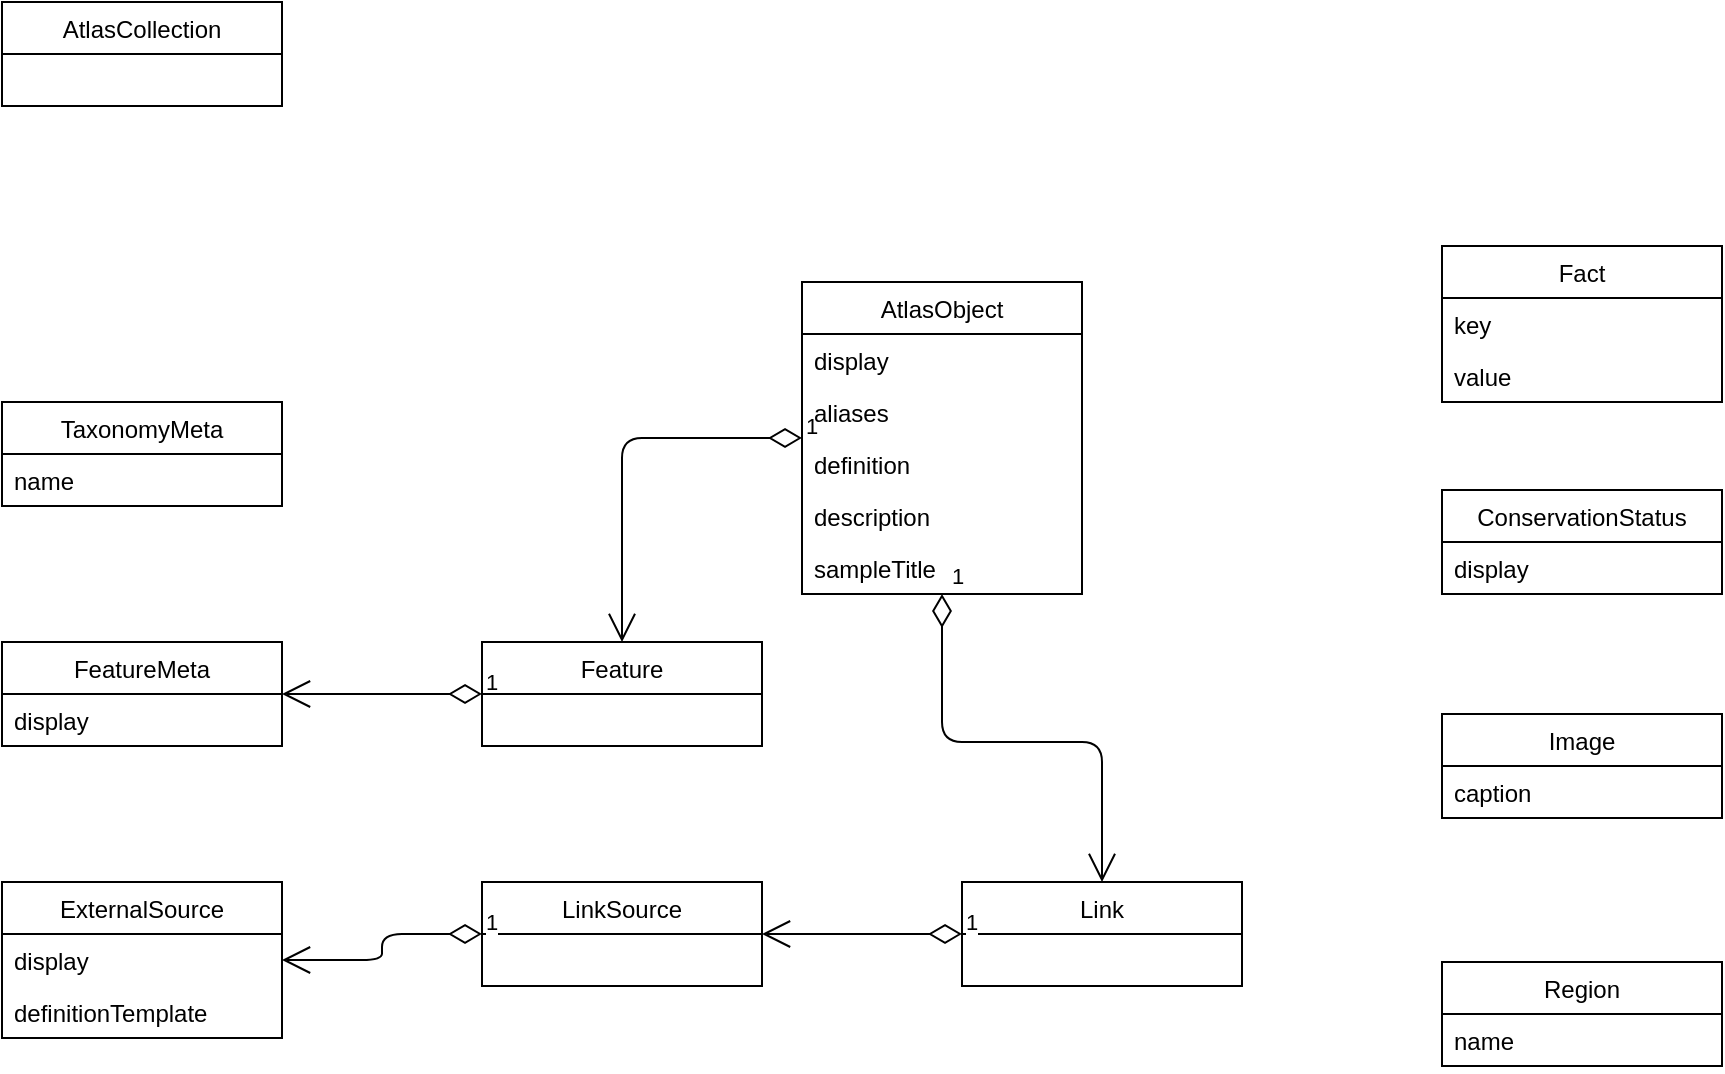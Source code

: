 <mxfile version="13.4.5" type="device"><diagram id="V89gqnLoEDmsIVW0zIeH" name="Page-1"><mxGraphModel dx="1876" dy="822" grid="1" gridSize="10" guides="1" tooltips="1" connect="1" arrows="1" fold="1" page="1" pageScale="1" pageWidth="1169" pageHeight="827" math="0" shadow="0"><root><mxCell id="0"/><mxCell id="1" parent="0"/><mxCell id="NnTnkXMxnVsXzIMi8g-G-1" value="AtlasCollection" style="swimlane;fontStyle=0;childLayout=stackLayout;horizontal=1;startSize=26;fillColor=none;horizontalStack=0;resizeParent=1;resizeParentMax=0;resizeLast=0;collapsible=1;marginBottom=0;" vertex="1" parent="1"><mxGeometry x="120" y="80" width="140" height="52" as="geometry"/></mxCell><mxCell id="NnTnkXMxnVsXzIMi8g-G-5" value="TaxonomyMeta" style="swimlane;fontStyle=0;childLayout=stackLayout;horizontal=1;startSize=26;fillColor=none;horizontalStack=0;resizeParent=1;resizeParentMax=0;resizeLast=0;collapsible=1;marginBottom=0;" vertex="1" parent="1"><mxGeometry x="120" y="280" width="140" height="52" as="geometry"/></mxCell><mxCell id="NnTnkXMxnVsXzIMi8g-G-6" value="name" style="text;strokeColor=none;fillColor=none;align=left;verticalAlign=top;spacingLeft=4;spacingRight=4;overflow=hidden;rotatable=0;points=[[0,0.5],[1,0.5]];portConstraint=eastwest;" vertex="1" parent="NnTnkXMxnVsXzIMi8g-G-5"><mxGeometry y="26" width="140" height="26" as="geometry"/></mxCell><mxCell id="NnTnkXMxnVsXzIMi8g-G-9" value="FeatureMeta" style="swimlane;fontStyle=0;childLayout=stackLayout;horizontal=1;startSize=26;fillColor=none;horizontalStack=0;resizeParent=1;resizeParentMax=0;resizeLast=0;collapsible=1;marginBottom=0;" vertex="1" parent="1"><mxGeometry x="120" y="400" width="140" height="52" as="geometry"/></mxCell><mxCell id="NnTnkXMxnVsXzIMi8g-G-11" value="display" style="text;strokeColor=none;fillColor=none;align=left;verticalAlign=top;spacingLeft=4;spacingRight=4;overflow=hidden;rotatable=0;points=[[0,0.5],[1,0.5]];portConstraint=eastwest;" vertex="1" parent="NnTnkXMxnVsXzIMi8g-G-9"><mxGeometry y="26" width="140" height="26" as="geometry"/></mxCell><mxCell id="NnTnkXMxnVsXzIMi8g-G-13" value="ExternalSource" style="swimlane;fontStyle=0;childLayout=stackLayout;horizontal=1;startSize=26;fillColor=none;horizontalStack=0;resizeParent=1;resizeParentMax=0;resizeLast=0;collapsible=1;marginBottom=0;" vertex="1" parent="1"><mxGeometry x="120" y="520" width="140" height="78" as="geometry"/></mxCell><mxCell id="NnTnkXMxnVsXzIMi8g-G-14" value="display" style="text;strokeColor=none;fillColor=none;align=left;verticalAlign=top;spacingLeft=4;spacingRight=4;overflow=hidden;rotatable=0;points=[[0,0.5],[1,0.5]];portConstraint=eastwest;" vertex="1" parent="NnTnkXMxnVsXzIMi8g-G-13"><mxGeometry y="26" width="140" height="26" as="geometry"/></mxCell><mxCell id="NnTnkXMxnVsXzIMi8g-G-15" value="definitionTemplate" style="text;strokeColor=none;fillColor=none;align=left;verticalAlign=top;spacingLeft=4;spacingRight=4;overflow=hidden;rotatable=0;points=[[0,0.5],[1,0.5]];portConstraint=eastwest;" vertex="1" parent="NnTnkXMxnVsXzIMi8g-G-13"><mxGeometry y="52" width="140" height="26" as="geometry"/></mxCell><mxCell id="NnTnkXMxnVsXzIMi8g-G-30" value="1" style="endArrow=open;html=1;endSize=12;startArrow=diamondThin;startSize=14;startFill=0;edgeStyle=orthogonalEdgeStyle;align=left;verticalAlign=bottom;exitX=0;exitY=0.5;exitDx=0;exitDy=0;" edge="1" parent="1" source="NnTnkXMxnVsXzIMi8g-G-26" target="NnTnkXMxnVsXzIMi8g-G-9"><mxGeometry x="-1" y="3" relative="1" as="geometry"><mxPoint x="440" y="490" as="sourcePoint"/><mxPoint x="600" y="490" as="targetPoint"/></mxGeometry></mxCell><mxCell id="NnTnkXMxnVsXzIMi8g-G-31" value="1" style="endArrow=open;html=1;endSize=12;startArrow=diamondThin;startSize=14;startFill=0;edgeStyle=orthogonalEdgeStyle;align=left;verticalAlign=bottom;entryX=0.5;entryY=0;entryDx=0;entryDy=0;" edge="1" parent="1" source="NnTnkXMxnVsXzIMi8g-G-17" target="NnTnkXMxnVsXzIMi8g-G-26"><mxGeometry x="-1" y="3" relative="1" as="geometry"><mxPoint x="580" y="220" as="sourcePoint"/><mxPoint x="750" y="280" as="targetPoint"/></mxGeometry></mxCell><mxCell id="NnTnkXMxnVsXzIMi8g-G-36" value="LinkSource" style="swimlane;fontStyle=0;childLayout=stackLayout;horizontal=1;startSize=26;fillColor=none;horizontalStack=0;resizeParent=1;resizeParentMax=0;resizeLast=0;collapsible=1;marginBottom=0;" vertex="1" parent="1"><mxGeometry x="360" y="520" width="140" height="52" as="geometry"/></mxCell><mxCell id="NnTnkXMxnVsXzIMi8g-G-32" value="Link" style="swimlane;fontStyle=0;childLayout=stackLayout;horizontal=1;startSize=26;fillColor=none;horizontalStack=0;resizeParent=1;resizeParentMax=0;resizeLast=0;collapsible=1;marginBottom=0;" vertex="1" parent="1"><mxGeometry x="600" y="520" width="140" height="52" as="geometry"/></mxCell><mxCell id="NnTnkXMxnVsXzIMi8g-G-40" value="1" style="endArrow=open;html=1;endSize=12;startArrow=diamondThin;startSize=14;startFill=0;edgeStyle=orthogonalEdgeStyle;align=left;verticalAlign=bottom;" edge="1" parent="1" source="NnTnkXMxnVsXzIMi8g-G-36" target="NnTnkXMxnVsXzIMi8g-G-13"><mxGeometry x="-1" y="3" relative="1" as="geometry"><mxPoint x="370" y="660" as="sourcePoint"/><mxPoint x="530" y="660" as="targetPoint"/></mxGeometry></mxCell><mxCell id="NnTnkXMxnVsXzIMi8g-G-41" value="1" style="endArrow=open;html=1;endSize=12;startArrow=diamondThin;startSize=14;startFill=0;edgeStyle=orthogonalEdgeStyle;align=left;verticalAlign=bottom;" edge="1" parent="1" source="NnTnkXMxnVsXzIMi8g-G-32" target="NnTnkXMxnVsXzIMi8g-G-36"><mxGeometry x="-1" y="3" relative="1" as="geometry"><mxPoint x="670" y="360" as="sourcePoint"/><mxPoint x="670" y="360" as="targetPoint"/></mxGeometry></mxCell><mxCell id="NnTnkXMxnVsXzIMi8g-G-42" value="1" style="endArrow=open;html=1;endSize=12;startArrow=diamondThin;startSize=14;startFill=0;edgeStyle=orthogonalEdgeStyle;align=left;verticalAlign=bottom;" edge="1" parent="1" source="NnTnkXMxnVsXzIMi8g-G-17" target="NnTnkXMxnVsXzIMi8g-G-32"><mxGeometry x="-1" y="3" relative="1" as="geometry"><mxPoint x="660" y="145" as="sourcePoint"/><mxPoint x="820" y="145" as="targetPoint"/><Array as="points"><mxPoint x="590" y="450"/><mxPoint x="670" y="450"/></Array></mxGeometry></mxCell><mxCell id="NnTnkXMxnVsXzIMi8g-G-26" value="Feature" style="swimlane;fontStyle=0;childLayout=stackLayout;horizontal=1;startSize=26;fillColor=none;horizontalStack=0;resizeParent=1;resizeParentMax=0;resizeLast=0;collapsible=1;marginBottom=0;" vertex="1" parent="1"><mxGeometry x="360" y="400" width="140" height="52" as="geometry"/></mxCell><mxCell id="NnTnkXMxnVsXzIMi8g-G-17" value="AtlasObject" style="swimlane;fontStyle=0;childLayout=stackLayout;horizontal=1;startSize=26;fillColor=none;horizontalStack=0;resizeParent=1;resizeParentMax=0;resizeLast=0;collapsible=1;marginBottom=0;" vertex="1" parent="1"><mxGeometry x="520" y="220" width="140" height="156" as="geometry"/></mxCell><mxCell id="NnTnkXMxnVsXzIMi8g-G-18" value="display" style="text;strokeColor=none;fillColor=none;align=left;verticalAlign=top;spacingLeft=4;spacingRight=4;overflow=hidden;rotatable=0;points=[[0,0.5],[1,0.5]];portConstraint=eastwest;" vertex="1" parent="NnTnkXMxnVsXzIMi8g-G-17"><mxGeometry y="26" width="140" height="26" as="geometry"/></mxCell><mxCell id="NnTnkXMxnVsXzIMi8g-G-19" value="aliases" style="text;strokeColor=none;fillColor=none;align=left;verticalAlign=top;spacingLeft=4;spacingRight=4;overflow=hidden;rotatable=0;points=[[0,0.5],[1,0.5]];portConstraint=eastwest;" vertex="1" parent="NnTnkXMxnVsXzIMi8g-G-17"><mxGeometry y="52" width="140" height="26" as="geometry"/></mxCell><mxCell id="NnTnkXMxnVsXzIMi8g-G-20" value="definition" style="text;strokeColor=none;fillColor=none;align=left;verticalAlign=top;spacingLeft=4;spacingRight=4;overflow=hidden;rotatable=0;points=[[0,0.5],[1,0.5]];portConstraint=eastwest;" vertex="1" parent="NnTnkXMxnVsXzIMi8g-G-17"><mxGeometry y="78" width="140" height="26" as="geometry"/></mxCell><mxCell id="NnTnkXMxnVsXzIMi8g-G-21" value="description" style="text;strokeColor=none;fillColor=none;align=left;verticalAlign=top;spacingLeft=4;spacingRight=4;overflow=hidden;rotatable=0;points=[[0,0.5],[1,0.5]];portConstraint=eastwest;" vertex="1" parent="NnTnkXMxnVsXzIMi8g-G-17"><mxGeometry y="104" width="140" height="26" as="geometry"/></mxCell><mxCell id="NnTnkXMxnVsXzIMi8g-G-43" value="sampleTitle" style="text;strokeColor=none;fillColor=none;align=left;verticalAlign=top;spacingLeft=4;spacingRight=4;overflow=hidden;rotatable=0;points=[[0,0.5],[1,0.5]];portConstraint=eastwest;" vertex="1" parent="NnTnkXMxnVsXzIMi8g-G-17"><mxGeometry y="130" width="140" height="26" as="geometry"/></mxCell><mxCell id="NnTnkXMxnVsXzIMi8g-G-44" value="ConservationStatus" style="swimlane;fontStyle=0;childLayout=stackLayout;horizontal=1;startSize=26;fillColor=none;horizontalStack=0;resizeParent=1;resizeParentMax=0;resizeLast=0;collapsible=1;marginBottom=0;" vertex="1" parent="1"><mxGeometry x="840" y="324" width="140" height="52" as="geometry"/></mxCell><mxCell id="NnTnkXMxnVsXzIMi8g-G-45" value="display" style="text;strokeColor=none;fillColor=none;align=left;verticalAlign=top;spacingLeft=4;spacingRight=4;overflow=hidden;rotatable=0;points=[[0,0.5],[1,0.5]];portConstraint=eastwest;" vertex="1" parent="NnTnkXMxnVsXzIMi8g-G-44"><mxGeometry y="26" width="140" height="26" as="geometry"/></mxCell><mxCell id="NnTnkXMxnVsXzIMi8g-G-48" value="Image" style="swimlane;fontStyle=0;childLayout=stackLayout;horizontal=1;startSize=26;fillColor=none;horizontalStack=0;resizeParent=1;resizeParentMax=0;resizeLast=0;collapsible=1;marginBottom=0;" vertex="1" parent="1"><mxGeometry x="840" y="436" width="140" height="52" as="geometry"/></mxCell><mxCell id="NnTnkXMxnVsXzIMi8g-G-49" value="caption" style="text;strokeColor=none;fillColor=none;align=left;verticalAlign=top;spacingLeft=4;spacingRight=4;overflow=hidden;rotatable=0;points=[[0,0.5],[1,0.5]];portConstraint=eastwest;" vertex="1" parent="NnTnkXMxnVsXzIMi8g-G-48"><mxGeometry y="26" width="140" height="26" as="geometry"/></mxCell><mxCell id="NnTnkXMxnVsXzIMi8g-G-52" value="Region" style="swimlane;fontStyle=0;childLayout=stackLayout;horizontal=1;startSize=26;fillColor=none;horizontalStack=0;resizeParent=1;resizeParentMax=0;resizeLast=0;collapsible=1;marginBottom=0;" vertex="1" parent="1"><mxGeometry x="840" y="560" width="140" height="52" as="geometry"/></mxCell><mxCell id="NnTnkXMxnVsXzIMi8g-G-53" value="name" style="text;strokeColor=none;fillColor=none;align=left;verticalAlign=top;spacingLeft=4;spacingRight=4;overflow=hidden;rotatable=0;points=[[0,0.5],[1,0.5]];portConstraint=eastwest;" vertex="1" parent="NnTnkXMxnVsXzIMi8g-G-52"><mxGeometry y="26" width="140" height="26" as="geometry"/></mxCell><mxCell id="NnTnkXMxnVsXzIMi8g-G-22" value="Fact" style="swimlane;fontStyle=0;childLayout=stackLayout;horizontal=1;startSize=26;fillColor=none;horizontalStack=0;resizeParent=1;resizeParentMax=0;resizeLast=0;collapsible=1;marginBottom=0;" vertex="1" parent="1"><mxGeometry x="840" y="202" width="140" height="78" as="geometry"/></mxCell><mxCell id="NnTnkXMxnVsXzIMi8g-G-23" value="key" style="text;strokeColor=none;fillColor=none;align=left;verticalAlign=top;spacingLeft=4;spacingRight=4;overflow=hidden;rotatable=0;points=[[0,0.5],[1,0.5]];portConstraint=eastwest;" vertex="1" parent="NnTnkXMxnVsXzIMi8g-G-22"><mxGeometry y="26" width="140" height="26" as="geometry"/></mxCell><mxCell id="NnTnkXMxnVsXzIMi8g-G-25" value="value" style="text;strokeColor=none;fillColor=none;align=left;verticalAlign=top;spacingLeft=4;spacingRight=4;overflow=hidden;rotatable=0;points=[[0,0.5],[1,0.5]];portConstraint=eastwest;" vertex="1" parent="NnTnkXMxnVsXzIMi8g-G-22"><mxGeometry y="52" width="140" height="26" as="geometry"/></mxCell></root></mxGraphModel></diagram></mxfile>